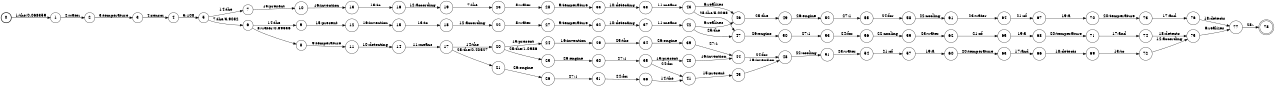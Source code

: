digraph FST {
rankdir = LR;
size = "8.5,11";
label = "";
center = 1;
orientation = Portrait;
ranksep = "0.4";
nodesep = "0.25";
0 [label = "0", shape = circle, style = bold, fontsize = 14]
	0 -> 1 [label = "1:the/0.068359", fontsize = 14];
1 [label = "1", shape = circle, style = solid, fontsize = 14]
	1 -> 2 [label = "2:water", fontsize = 14];
2 [label = "2", shape = circle, style = solid, fontsize = 14]
	2 -> 3 [label = "3:temperature", fontsize = 14];
3 [label = "3", shape = circle, style = solid, fontsize = 14]
	3 -> 4 [label = "4:sensor", fontsize = 14];
4 [label = "4", shape = circle, style = solid, fontsize = 14]
	4 -> 5 [label = "5:108", fontsize = 14];
5 [label = "5", shape = circle, style = solid, fontsize = 14]
	5 -> 6 [label = "7:the/3.9082", fontsize = 14];
	5 -> 7 [label = "14:the", fontsize = 14];
6 [label = "6", shape = circle, style = solid, fontsize = 14]
	6 -> 9 [label = "14:the", fontsize = 14];
	6 -> 8 [label = "8:water/0.69336", fontsize = 14];
7 [label = "7", shape = circle, style = solid, fontsize = 14]
	7 -> 10 [label = "15:present", fontsize = 14];
8 [label = "8", shape = circle, style = solid, fontsize = 14]
	8 -> 11 [label = "9:temperature", fontsize = 14];
9 [label = "9", shape = circle, style = solid, fontsize = 14]
	9 -> 12 [label = "15:present", fontsize = 14];
10 [label = "10", shape = circle, style = solid, fontsize = 14]
	10 -> 13 [label = "16:invention", fontsize = 14];
11 [label = "11", shape = circle, style = solid, fontsize = 14]
	11 -> 14 [label = "10:detecting", fontsize = 14];
12 [label = "12", shape = circle, style = solid, fontsize = 14]
	12 -> 15 [label = "16:invention", fontsize = 14];
13 [label = "13", shape = circle, style = solid, fontsize = 14]
	13 -> 16 [label = "13:to", fontsize = 14];
14 [label = "14", shape = circle, style = solid, fontsize = 14]
	14 -> 17 [label = "11:means", fontsize = 14];
15 [label = "15", shape = circle, style = solid, fontsize = 14]
	15 -> 18 [label = "13:to", fontsize = 14];
16 [label = "16", shape = circle, style = solid, fontsize = 14]
	16 -> 19 [label = "12:according", fontsize = 14];
17 [label = "17", shape = circle, style = solid, fontsize = 14]
	17 -> 20 [label = "14:the", fontsize = 14];
	17 -> 21 [label = "25:the/0.40527", fontsize = 14];
18 [label = "18", shape = circle, style = solid, fontsize = 14]
	18 -> 22 [label = "12:according", fontsize = 14];
19 [label = "19", shape = circle, style = solid, fontsize = 14]
	19 -> 23 [label = "7:the", fontsize = 14];
20 [label = "20", shape = circle, style = solid, fontsize = 14]
	20 -> 25 [label = "25:the/1.0986", fontsize = 14];
	20 -> 24 [label = "15:present", fontsize = 14];
21 [label = "21", shape = circle, style = solid, fontsize = 14]
	21 -> 26 [label = "26:engine", fontsize = 14];
22 [label = "22", shape = circle, style = solid, fontsize = 14]
	22 -> 27 [label = "8:water", fontsize = 14];
23 [label = "23", shape = circle, style = solid, fontsize = 14]
	23 -> 28 [label = "8:water", fontsize = 14];
24 [label = "24", shape = circle, style = solid, fontsize = 14]
	24 -> 29 [label = "16:invention", fontsize = 14];
25 [label = "25", shape = circle, style = solid, fontsize = 14]
	25 -> 30 [label = "26:engine", fontsize = 14];
26 [label = "26", shape = circle, style = solid, fontsize = 14]
	26 -> 31 [label = "27:1", fontsize = 14];
27 [label = "27", shape = circle, style = solid, fontsize = 14]
	27 -> 32 [label = "9:temperature", fontsize = 14];
28 [label = "28", shape = circle, style = solid, fontsize = 14]
	28 -> 33 [label = "9:temperature", fontsize = 14];
29 [label = "29", shape = circle, style = solid, fontsize = 14]
	29 -> 34 [label = "25:the", fontsize = 14];
30 [label = "30", shape = circle, style = solid, fontsize = 14]
	30 -> 35 [label = "27:1", fontsize = 14];
31 [label = "31", shape = circle, style = solid, fontsize = 14]
	31 -> 36 [label = "24:for", fontsize = 14];
32 [label = "32", shape = circle, style = solid, fontsize = 14]
	32 -> 37 [label = "10:detecting", fontsize = 14];
33 [label = "33", shape = circle, style = solid, fontsize = 14]
	33 -> 38 [label = "10:detecting", fontsize = 14];
34 [label = "34", shape = circle, style = solid, fontsize = 14]
	34 -> 39 [label = "26:engine", fontsize = 14];
35 [label = "35", shape = circle, style = solid, fontsize = 14]
	35 -> 40 [label = "15:present", fontsize = 14];
	35 -> 41 [label = "24:for", fontsize = 14];
36 [label = "36", shape = circle, style = solid, fontsize = 14]
	36 -> 41 [label = "14:the", fontsize = 14];
37 [label = "37", shape = circle, style = solid, fontsize = 14]
	37 -> 42 [label = "11:means", fontsize = 14];
38 [label = "38", shape = circle, style = solid, fontsize = 14]
	38 -> 43 [label = "11:means", fontsize = 14];
39 [label = "39", shape = circle, style = solid, fontsize = 14]
	39 -> 44 [label = "27:1", fontsize = 14];
40 [label = "40", shape = circle, style = solid, fontsize = 14]
	40 -> 44 [label = "16:invention", fontsize = 14];
41 [label = "41", shape = circle, style = solid, fontsize = 14]
	41 -> 45 [label = "15:present", fontsize = 14];
42 [label = "42", shape = circle, style = solid, fontsize = 14]
	42 -> 47 [label = "25:the", fontsize = 14];
	42 -> 46 [label = "6:realizes", fontsize = 14];
43 [label = "43", shape = circle, style = solid, fontsize = 14]
	43 -> 47 [label = "25:the/5.0068", fontsize = 14];
	43 -> 46 [label = "6:realizes", fontsize = 14];
44 [label = "44", shape = circle, style = solid, fontsize = 14]
	44 -> 48 [label = "24:for", fontsize = 14];
45 [label = "45", shape = circle, style = solid, fontsize = 14]
	45 -> 48 [label = "16:invention", fontsize = 14];
46 [label = "46", shape = circle, style = solid, fontsize = 14]
	46 -> 49 [label = "25:the", fontsize = 14];
47 [label = "47", shape = circle, style = solid, fontsize = 14]
	47 -> 50 [label = "26:engine", fontsize = 14];
48 [label = "48", shape = circle, style = solid, fontsize = 14]
	48 -> 51 [label = "22:cooling", fontsize = 14];
49 [label = "49", shape = circle, style = solid, fontsize = 14]
	49 -> 52 [label = "26:engine", fontsize = 14];
50 [label = "50", shape = circle, style = solid, fontsize = 14]
	50 -> 53 [label = "27:1", fontsize = 14];
51 [label = "51", shape = circle, style = solid, fontsize = 14]
	51 -> 54 [label = "23:water", fontsize = 14];
52 [label = "52", shape = circle, style = solid, fontsize = 14]
	52 -> 55 [label = "27:1", fontsize = 14];
53 [label = "53", shape = circle, style = solid, fontsize = 14]
	53 -> 56 [label = "24:for", fontsize = 14];
54 [label = "54", shape = circle, style = solid, fontsize = 14]
	54 -> 57 [label = "21:of", fontsize = 14];
55 [label = "55", shape = circle, style = solid, fontsize = 14]
	55 -> 58 [label = "24:for", fontsize = 14];
56 [label = "56", shape = circle, style = solid, fontsize = 14]
	56 -> 59 [label = "22:cooling", fontsize = 14];
57 [label = "57", shape = circle, style = solid, fontsize = 14]
	57 -> 60 [label = "19:a", fontsize = 14];
58 [label = "58", shape = circle, style = solid, fontsize = 14]
	58 -> 61 [label = "22:cooling", fontsize = 14];
59 [label = "59", shape = circle, style = solid, fontsize = 14]
	59 -> 62 [label = "23:water", fontsize = 14];
60 [label = "60", shape = circle, style = solid, fontsize = 14]
	60 -> 63 [label = "20:temperature", fontsize = 14];
61 [label = "61", shape = circle, style = solid, fontsize = 14]
	61 -> 64 [label = "23:water", fontsize = 14];
62 [label = "62", shape = circle, style = solid, fontsize = 14]
	62 -> 65 [label = "21:of", fontsize = 14];
63 [label = "63", shape = circle, style = solid, fontsize = 14]
	63 -> 66 [label = "17:and", fontsize = 14];
64 [label = "64", shape = circle, style = solid, fontsize = 14]
	64 -> 67 [label = "21:of", fontsize = 14];
65 [label = "65", shape = circle, style = solid, fontsize = 14]
	65 -> 68 [label = "19:a", fontsize = 14];
66 [label = "66", shape = circle, style = solid, fontsize = 14]
	66 -> 69 [label = "18:detects", fontsize = 14];
67 [label = "67", shape = circle, style = solid, fontsize = 14]
	67 -> 70 [label = "19:a", fontsize = 14];
68 [label = "68", shape = circle, style = solid, fontsize = 14]
	68 -> 71 [label = "20:temperature", fontsize = 14];
69 [label = "69", shape = circle, style = solid, fontsize = 14]
	69 -> 72 [label = "13:to", fontsize = 14];
70 [label = "70", shape = circle, style = solid, fontsize = 14]
	70 -> 73 [label = "20:temperature", fontsize = 14];
71 [label = "71", shape = circle, style = solid, fontsize = 14]
	71 -> 74 [label = "17:and", fontsize = 14];
72 [label = "72", shape = circle, style = solid, fontsize = 14]
	72 -> 75 [label = "12:according", fontsize = 14];
73 [label = "73", shape = circle, style = solid, fontsize = 14]
	73 -> 76 [label = "17:and", fontsize = 14];
74 [label = "74", shape = circle, style = solid, fontsize = 14]
	74 -> 75 [label = "18:detects", fontsize = 14];
75 [label = "75", shape = circle, style = solid, fontsize = 14]
	75 -> 77 [label = "6:realizes", fontsize = 14];
76 [label = "76", shape = circle, style = solid, fontsize = 14]
	76 -> 77 [label = "18:detects", fontsize = 14];
77 [label = "77", shape = circle, style = solid, fontsize = 14]
	77 -> 78 [label = "28:.", fontsize = 14];
78 [label = "78", shape = doublecircle, style = solid, fontsize = 14]
}

